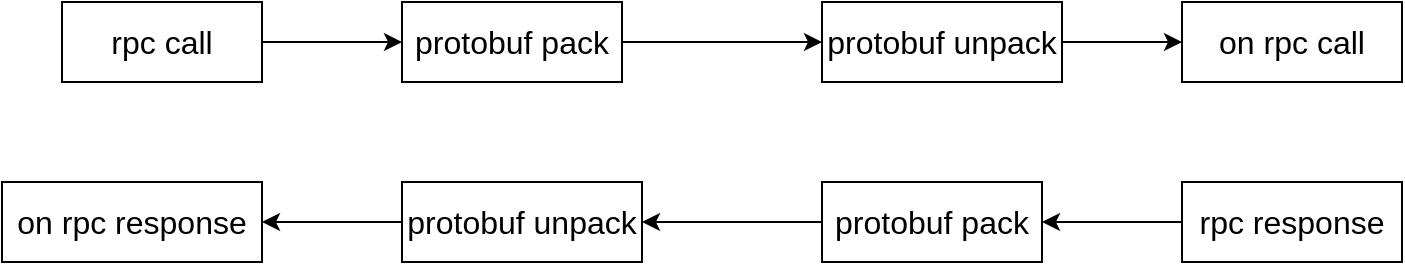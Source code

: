 <mxfile version="15.8.7" type="github">
  <diagram id="u8lQeyHK2CI5gsenDK-O" name="Page-1">
    <mxGraphModel dx="1038" dy="583" grid="1" gridSize="10" guides="1" tooltips="1" connect="1" arrows="1" fold="1" page="1" pageScale="1" pageWidth="827" pageHeight="1169" math="0" shadow="0">
      <root>
        <mxCell id="0" />
        <mxCell id="1" parent="0" />
        <mxCell id="YOo31E4RZwj-w35EvqCA-4" style="edgeStyle=orthogonalEdgeStyle;rounded=0;orthogonalLoop=1;jettySize=auto;html=1;fontSize=16;" edge="1" parent="1" source="YOo31E4RZwj-w35EvqCA-2" target="YOo31E4RZwj-w35EvqCA-3">
          <mxGeometry relative="1" as="geometry" />
        </mxCell>
        <mxCell id="YOo31E4RZwj-w35EvqCA-2" value="&lt;font style=&quot;font-size: 16px&quot;&gt;rpc call&lt;/font&gt;" style="rounded=0;whiteSpace=wrap;html=1;" vertex="1" parent="1">
          <mxGeometry x="110" y="140" width="100" height="40" as="geometry" />
        </mxCell>
        <mxCell id="YOo31E4RZwj-w35EvqCA-7" style="edgeStyle=orthogonalEdgeStyle;rounded=0;orthogonalLoop=1;jettySize=auto;html=1;fontSize=16;" edge="1" parent="1" source="YOo31E4RZwj-w35EvqCA-3" target="YOo31E4RZwj-w35EvqCA-5">
          <mxGeometry relative="1" as="geometry" />
        </mxCell>
        <mxCell id="YOo31E4RZwj-w35EvqCA-3" value="&lt;span style=&quot;font-size: 16px&quot;&gt;protobuf pack&lt;/span&gt;" style="rounded=0;whiteSpace=wrap;html=1;" vertex="1" parent="1">
          <mxGeometry x="280" y="140" width="110" height="40" as="geometry" />
        </mxCell>
        <mxCell id="YOo31E4RZwj-w35EvqCA-8" style="edgeStyle=orthogonalEdgeStyle;rounded=0;orthogonalLoop=1;jettySize=auto;html=1;fontSize=16;" edge="1" parent="1" source="YOo31E4RZwj-w35EvqCA-5" target="YOo31E4RZwj-w35EvqCA-6">
          <mxGeometry relative="1" as="geometry" />
        </mxCell>
        <mxCell id="YOo31E4RZwj-w35EvqCA-5" value="&lt;span style=&quot;font-size: 16px&quot;&gt;protobuf unpack&lt;/span&gt;" style="rounded=0;whiteSpace=wrap;html=1;" vertex="1" parent="1">
          <mxGeometry x="490" y="140" width="120" height="40" as="geometry" />
        </mxCell>
        <mxCell id="YOo31E4RZwj-w35EvqCA-6" value="&lt;span style=&quot;font-size: 16px&quot;&gt;on rpc call&lt;/span&gt;" style="rounded=0;whiteSpace=wrap;html=1;" vertex="1" parent="1">
          <mxGeometry x="670" y="140" width="110" height="40" as="geometry" />
        </mxCell>
        <mxCell id="YOo31E4RZwj-w35EvqCA-10" value="&lt;span style=&quot;font-size: 16px&quot;&gt;on rpc response&lt;/span&gt;" style="rounded=0;whiteSpace=wrap;html=1;" vertex="1" parent="1">
          <mxGeometry x="80" y="230" width="130" height="40" as="geometry" />
        </mxCell>
        <mxCell id="YOo31E4RZwj-w35EvqCA-18" style="edgeStyle=orthogonalEdgeStyle;rounded=0;orthogonalLoop=1;jettySize=auto;html=1;fontSize=16;" edge="1" parent="1" source="YOo31E4RZwj-w35EvqCA-12" target="YOo31E4RZwj-w35EvqCA-10">
          <mxGeometry relative="1" as="geometry" />
        </mxCell>
        <mxCell id="YOo31E4RZwj-w35EvqCA-12" value="&lt;span style=&quot;font-size: 16px&quot;&gt;protobuf unpack&lt;/span&gt;" style="rounded=0;whiteSpace=wrap;html=1;" vertex="1" parent="1">
          <mxGeometry x="280" y="230" width="120" height="40" as="geometry" />
        </mxCell>
        <mxCell id="YOo31E4RZwj-w35EvqCA-17" style="edgeStyle=orthogonalEdgeStyle;rounded=0;orthogonalLoop=1;jettySize=auto;html=1;entryX=1;entryY=0.5;entryDx=0;entryDy=0;fontSize=16;" edge="1" parent="1" source="YOo31E4RZwj-w35EvqCA-14" target="YOo31E4RZwj-w35EvqCA-12">
          <mxGeometry relative="1" as="geometry" />
        </mxCell>
        <mxCell id="YOo31E4RZwj-w35EvqCA-14" value="&lt;span style=&quot;font-size: 16px&quot;&gt;protobuf pack&lt;/span&gt;" style="rounded=0;whiteSpace=wrap;html=1;" vertex="1" parent="1">
          <mxGeometry x="490" y="230" width="110" height="40" as="geometry" />
        </mxCell>
        <mxCell id="YOo31E4RZwj-w35EvqCA-16" style="edgeStyle=orthogonalEdgeStyle;rounded=0;orthogonalLoop=1;jettySize=auto;html=1;fontSize=16;" edge="1" parent="1" source="YOo31E4RZwj-w35EvqCA-15" target="YOo31E4RZwj-w35EvqCA-14">
          <mxGeometry relative="1" as="geometry" />
        </mxCell>
        <mxCell id="YOo31E4RZwj-w35EvqCA-15" value="&lt;span style=&quot;font-size: 16px&quot;&gt;rpc response&lt;/span&gt;" style="rounded=0;whiteSpace=wrap;html=1;" vertex="1" parent="1">
          <mxGeometry x="670" y="230" width="110" height="40" as="geometry" />
        </mxCell>
      </root>
    </mxGraphModel>
  </diagram>
</mxfile>

